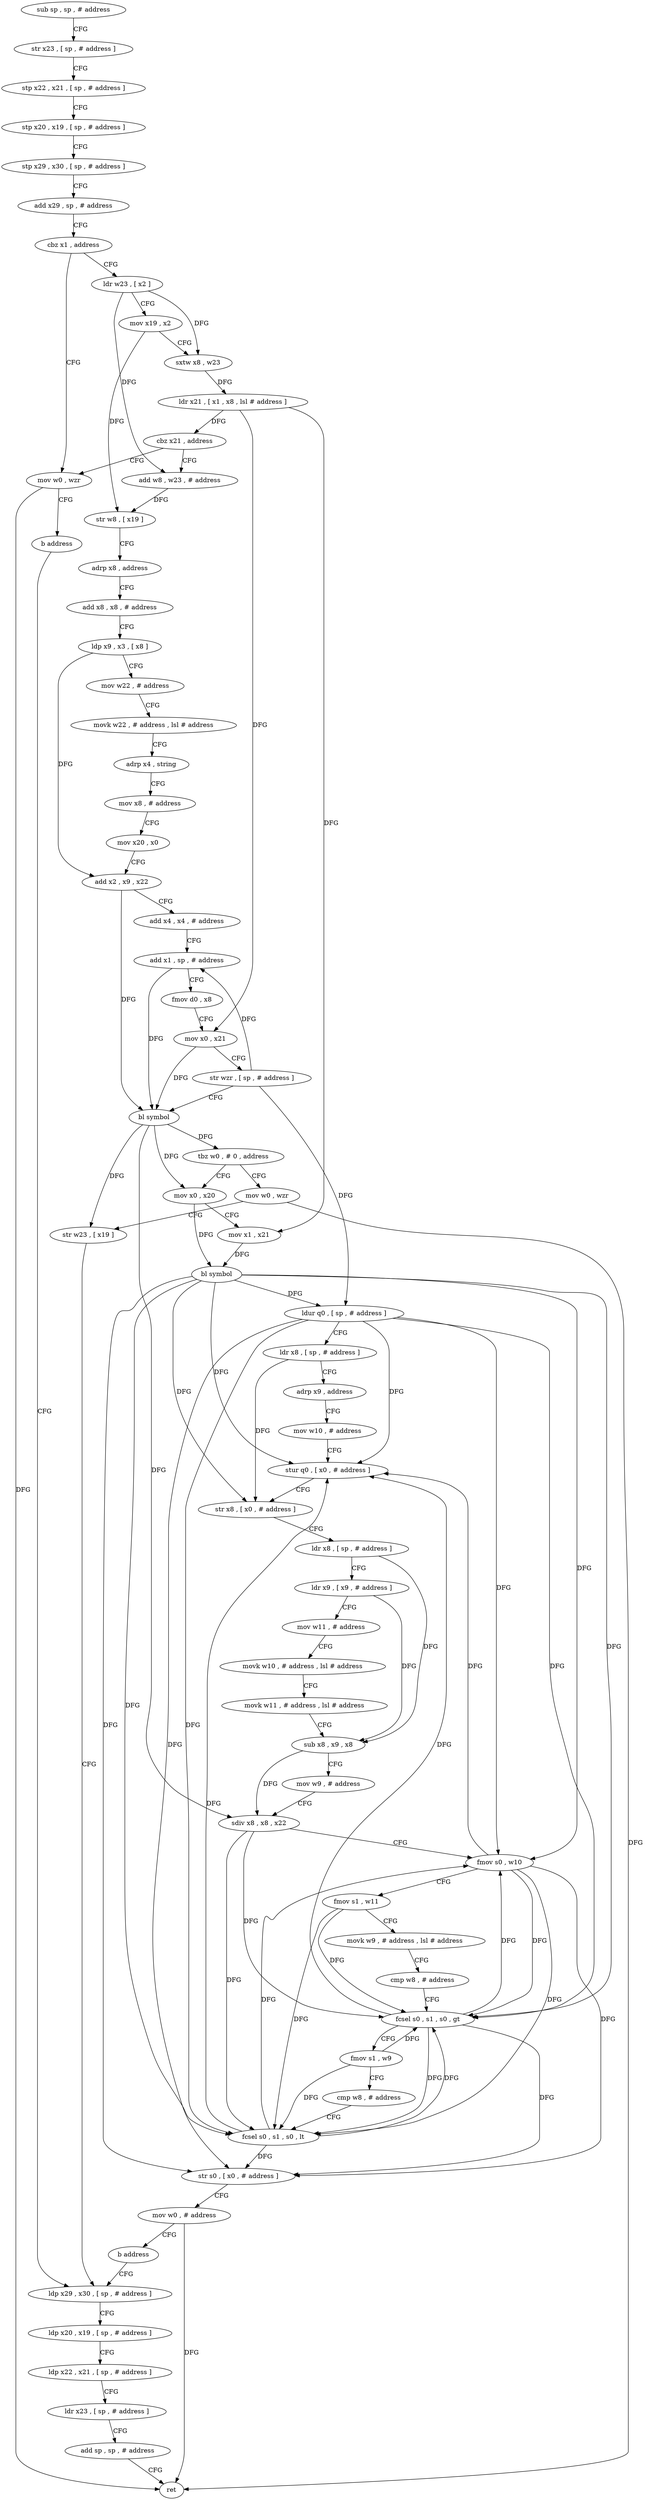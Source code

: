 digraph "func" {
"4245084" [label = "sub sp , sp , # address" ]
"4245088" [label = "str x23 , [ sp , # address ]" ]
"4245092" [label = "stp x22 , x21 , [ sp , # address ]" ]
"4245096" [label = "stp x20 , x19 , [ sp , # address ]" ]
"4245100" [label = "stp x29 , x30 , [ sp , # address ]" ]
"4245104" [label = "add x29 , sp , # address" ]
"4245108" [label = "cbz x1 , address" ]
"4245316" [label = "mov w0 , wzr" ]
"4245112" [label = "ldr w23 , [ x2 ]" ]
"4245320" [label = "b address" ]
"4245332" [label = "ldp x29 , x30 , [ sp , # address ]" ]
"4245116" [label = "mov x19 , x2" ]
"4245120" [label = "sxtw x8 , w23" ]
"4245124" [label = "ldr x21 , [ x1 , x8 , lsl # address ]" ]
"4245128" [label = "cbz x21 , address" ]
"4245132" [label = "add w8 , w23 , # address" ]
"4245336" [label = "ldp x20 , x19 , [ sp , # address ]" ]
"4245340" [label = "ldp x22 , x21 , [ sp , # address ]" ]
"4245344" [label = "ldr x23 , [ sp , # address ]" ]
"4245348" [label = "add sp , sp , # address" ]
"4245352" [label = "ret" ]
"4245136" [label = "str w8 , [ x19 ]" ]
"4245140" [label = "adrp x8 , address" ]
"4245144" [label = "add x8 , x8 , # address" ]
"4245148" [label = "ldp x9 , x3 , [ x8 ]" ]
"4245152" [label = "mov w22 , # address" ]
"4245156" [label = "movk w22 , # address , lsl # address" ]
"4245160" [label = "adrp x4 , string" ]
"4245164" [label = "mov x8 , # address" ]
"4245168" [label = "mov x20 , x0" ]
"4245172" [label = "add x2 , x9 , x22" ]
"4245176" [label = "add x4 , x4 , # address" ]
"4245180" [label = "add x1 , sp , # address" ]
"4245184" [label = "fmov d0 , x8" ]
"4245188" [label = "mov x0 , x21" ]
"4245192" [label = "str wzr , [ sp , # address ]" ]
"4245196" [label = "bl symbol" ]
"4245200" [label = "tbz w0 , # 0 , address" ]
"4245324" [label = "mov w0 , wzr" ]
"4245204" [label = "mov x0 , x20" ]
"4245328" [label = "str w23 , [ x19 ]" ]
"4245208" [label = "mov x1 , x21" ]
"4245212" [label = "bl symbol" ]
"4245216" [label = "ldur q0 , [ sp , # address ]" ]
"4245220" [label = "ldr x8 , [ sp , # address ]" ]
"4245224" [label = "adrp x9 , address" ]
"4245228" [label = "mov w10 , # address" ]
"4245232" [label = "stur q0 , [ x0 , # address ]" ]
"4245236" [label = "str x8 , [ x0 , # address ]" ]
"4245240" [label = "ldr x8 , [ sp , # address ]" ]
"4245244" [label = "ldr x9 , [ x9 , # address ]" ]
"4245248" [label = "mov w11 , # address" ]
"4245252" [label = "movk w10 , # address , lsl # address" ]
"4245256" [label = "movk w11 , # address , lsl # address" ]
"4245260" [label = "sub x8 , x9 , x8" ]
"4245264" [label = "mov w9 , # address" ]
"4245268" [label = "sdiv x8 , x8 , x22" ]
"4245272" [label = "fmov s0 , w10" ]
"4245276" [label = "fmov s1 , w11" ]
"4245280" [label = "movk w9 , # address , lsl # address" ]
"4245284" [label = "cmp w8 , # address" ]
"4245288" [label = "fcsel s0 , s1 , s0 , gt" ]
"4245292" [label = "fmov s1 , w9" ]
"4245296" [label = "cmp w8 , # address" ]
"4245300" [label = "fcsel s0 , s1 , s0 , lt" ]
"4245304" [label = "str s0 , [ x0 , # address ]" ]
"4245308" [label = "mov w0 , # address" ]
"4245312" [label = "b address" ]
"4245084" -> "4245088" [ label = "CFG" ]
"4245088" -> "4245092" [ label = "CFG" ]
"4245092" -> "4245096" [ label = "CFG" ]
"4245096" -> "4245100" [ label = "CFG" ]
"4245100" -> "4245104" [ label = "CFG" ]
"4245104" -> "4245108" [ label = "CFG" ]
"4245108" -> "4245316" [ label = "CFG" ]
"4245108" -> "4245112" [ label = "CFG" ]
"4245316" -> "4245320" [ label = "CFG" ]
"4245316" -> "4245352" [ label = "DFG" ]
"4245112" -> "4245116" [ label = "CFG" ]
"4245112" -> "4245120" [ label = "DFG" ]
"4245112" -> "4245132" [ label = "DFG" ]
"4245320" -> "4245332" [ label = "CFG" ]
"4245332" -> "4245336" [ label = "CFG" ]
"4245116" -> "4245120" [ label = "CFG" ]
"4245116" -> "4245136" [ label = "DFG" ]
"4245120" -> "4245124" [ label = "DFG" ]
"4245124" -> "4245128" [ label = "DFG" ]
"4245124" -> "4245188" [ label = "DFG" ]
"4245124" -> "4245208" [ label = "DFG" ]
"4245128" -> "4245316" [ label = "CFG" ]
"4245128" -> "4245132" [ label = "CFG" ]
"4245132" -> "4245136" [ label = "DFG" ]
"4245336" -> "4245340" [ label = "CFG" ]
"4245340" -> "4245344" [ label = "CFG" ]
"4245344" -> "4245348" [ label = "CFG" ]
"4245348" -> "4245352" [ label = "CFG" ]
"4245136" -> "4245140" [ label = "CFG" ]
"4245140" -> "4245144" [ label = "CFG" ]
"4245144" -> "4245148" [ label = "CFG" ]
"4245148" -> "4245152" [ label = "CFG" ]
"4245148" -> "4245172" [ label = "DFG" ]
"4245152" -> "4245156" [ label = "CFG" ]
"4245156" -> "4245160" [ label = "CFG" ]
"4245160" -> "4245164" [ label = "CFG" ]
"4245164" -> "4245168" [ label = "CFG" ]
"4245168" -> "4245172" [ label = "CFG" ]
"4245172" -> "4245176" [ label = "CFG" ]
"4245172" -> "4245196" [ label = "DFG" ]
"4245176" -> "4245180" [ label = "CFG" ]
"4245180" -> "4245184" [ label = "CFG" ]
"4245180" -> "4245196" [ label = "DFG" ]
"4245184" -> "4245188" [ label = "CFG" ]
"4245188" -> "4245192" [ label = "CFG" ]
"4245188" -> "4245196" [ label = "DFG" ]
"4245192" -> "4245196" [ label = "CFG" ]
"4245192" -> "4245180" [ label = "DFG" ]
"4245192" -> "4245216" [ label = "DFG" ]
"4245196" -> "4245200" [ label = "DFG" ]
"4245196" -> "4245328" [ label = "DFG" ]
"4245196" -> "4245204" [ label = "DFG" ]
"4245196" -> "4245268" [ label = "DFG" ]
"4245200" -> "4245324" [ label = "CFG" ]
"4245200" -> "4245204" [ label = "CFG" ]
"4245324" -> "4245328" [ label = "CFG" ]
"4245324" -> "4245352" [ label = "DFG" ]
"4245204" -> "4245208" [ label = "CFG" ]
"4245204" -> "4245212" [ label = "DFG" ]
"4245328" -> "4245332" [ label = "CFG" ]
"4245208" -> "4245212" [ label = "DFG" ]
"4245212" -> "4245216" [ label = "DFG" ]
"4245212" -> "4245232" [ label = "DFG" ]
"4245212" -> "4245236" [ label = "DFG" ]
"4245212" -> "4245304" [ label = "DFG" ]
"4245212" -> "4245272" [ label = "DFG" ]
"4245212" -> "4245288" [ label = "DFG" ]
"4245212" -> "4245300" [ label = "DFG" ]
"4245216" -> "4245220" [ label = "CFG" ]
"4245216" -> "4245232" [ label = "DFG" ]
"4245216" -> "4245272" [ label = "DFG" ]
"4245216" -> "4245288" [ label = "DFG" ]
"4245216" -> "4245300" [ label = "DFG" ]
"4245216" -> "4245304" [ label = "DFG" ]
"4245220" -> "4245224" [ label = "CFG" ]
"4245220" -> "4245236" [ label = "DFG" ]
"4245224" -> "4245228" [ label = "CFG" ]
"4245228" -> "4245232" [ label = "CFG" ]
"4245232" -> "4245236" [ label = "CFG" ]
"4245236" -> "4245240" [ label = "CFG" ]
"4245240" -> "4245244" [ label = "CFG" ]
"4245240" -> "4245260" [ label = "DFG" ]
"4245244" -> "4245248" [ label = "CFG" ]
"4245244" -> "4245260" [ label = "DFG" ]
"4245248" -> "4245252" [ label = "CFG" ]
"4245252" -> "4245256" [ label = "CFG" ]
"4245256" -> "4245260" [ label = "CFG" ]
"4245260" -> "4245264" [ label = "CFG" ]
"4245260" -> "4245268" [ label = "DFG" ]
"4245264" -> "4245268" [ label = "CFG" ]
"4245268" -> "4245272" [ label = "CFG" ]
"4245268" -> "4245288" [ label = "DFG" ]
"4245268" -> "4245300" [ label = "DFG" ]
"4245272" -> "4245276" [ label = "CFG" ]
"4245272" -> "4245232" [ label = "DFG" ]
"4245272" -> "4245288" [ label = "DFG" ]
"4245272" -> "4245300" [ label = "DFG" ]
"4245272" -> "4245304" [ label = "DFG" ]
"4245276" -> "4245280" [ label = "CFG" ]
"4245276" -> "4245288" [ label = "DFG" ]
"4245276" -> "4245300" [ label = "DFG" ]
"4245280" -> "4245284" [ label = "CFG" ]
"4245284" -> "4245288" [ label = "CFG" ]
"4245288" -> "4245292" [ label = "CFG" ]
"4245288" -> "4245232" [ label = "DFG" ]
"4245288" -> "4245272" [ label = "DFG" ]
"4245288" -> "4245300" [ label = "DFG" ]
"4245288" -> "4245304" [ label = "DFG" ]
"4245292" -> "4245296" [ label = "CFG" ]
"4245292" -> "4245288" [ label = "DFG" ]
"4245292" -> "4245300" [ label = "DFG" ]
"4245296" -> "4245300" [ label = "CFG" ]
"4245300" -> "4245304" [ label = "DFG" ]
"4245300" -> "4245232" [ label = "DFG" ]
"4245300" -> "4245272" [ label = "DFG" ]
"4245300" -> "4245288" [ label = "DFG" ]
"4245304" -> "4245308" [ label = "CFG" ]
"4245308" -> "4245312" [ label = "CFG" ]
"4245308" -> "4245352" [ label = "DFG" ]
"4245312" -> "4245332" [ label = "CFG" ]
}
